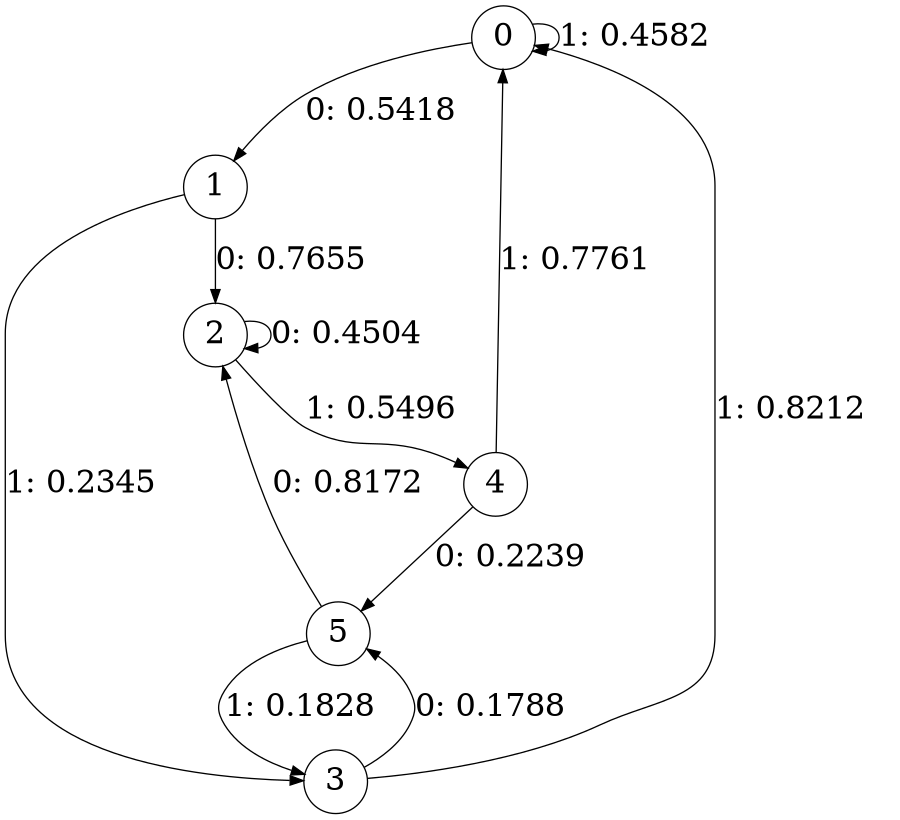 digraph "ch6faceL3" {
size = "6,8.5";
ratio = "fill";
node [shape = circle];
node [fontsize = 24];
edge [fontsize = 24];
0 -> 1 [label = "0: 0.5418   "];
0 -> 0 [label = "1: 0.4582   "];
1 -> 2 [label = "0: 0.7655   "];
1 -> 3 [label = "1: 0.2345   "];
2 -> 2 [label = "0: 0.4504   "];
2 -> 4 [label = "1: 0.5496   "];
3 -> 5 [label = "0: 0.1788   "];
3 -> 0 [label = "1: 0.8212   "];
4 -> 5 [label = "0: 0.2239   "];
4 -> 0 [label = "1: 0.7761   "];
5 -> 2 [label = "0: 0.8172   "];
5 -> 3 [label = "1: 0.1828   "];
}